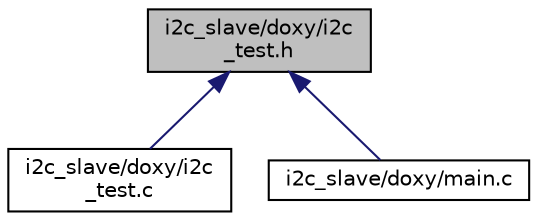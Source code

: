 digraph "i2c_slave/doxy/i2c_test.h"
{
  edge [fontname="Helvetica",fontsize="10",labelfontname="Helvetica",labelfontsize="10"];
  node [fontname="Helvetica",fontsize="10",shape=record];
  Node1 [label="i2c_slave/doxy/i2c\l_test.h",height=0.2,width=0.4,color="black", fillcolor="grey75", style="filled" fontcolor="black"];
  Node1 -> Node2 [dir="back",color="midnightblue",fontsize="10",style="solid",fontname="Helvetica"];
  Node2 [label="i2c_slave/doxy/i2c\l_test.c",height=0.2,width=0.4,color="black", fillcolor="white", style="filled",URL="$i2c__test_8c.html",tooltip="File UART for UART Project, test and validation of the I2C_Slave module. "];
  Node1 -> Node3 [dir="back",color="midnightblue",fontsize="10",style="solid",fontname="Helvetica"];
  Node3 [label="i2c_slave/doxy/main.c",height=0.2,width=0.4,color="black", fillcolor="white", style="filled",URL="$main_8c.html",tooltip="Main program for PWM Project, test and validation of the I2C_Slave module. "];
}
